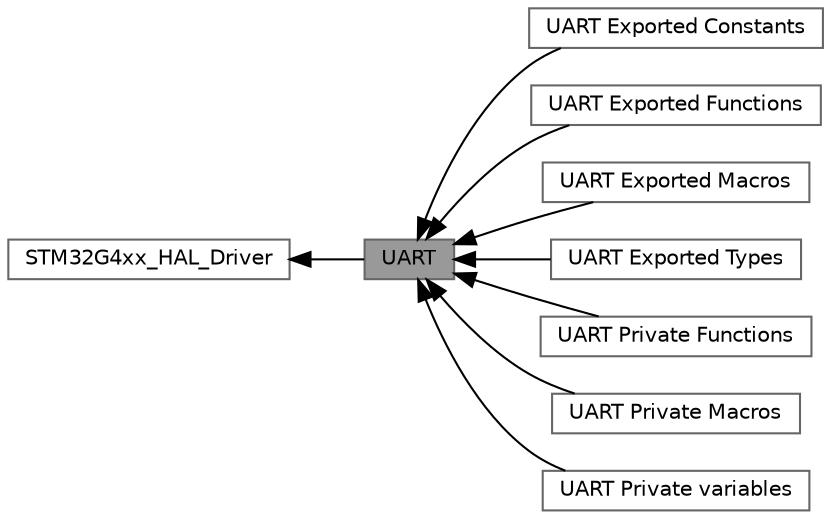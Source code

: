 digraph "UART"
{
 // LATEX_PDF_SIZE
  bgcolor="transparent";
  edge [fontname=Helvetica,fontsize=10,labelfontname=Helvetica,labelfontsize=10];
  node [fontname=Helvetica,fontsize=10,shape=box,height=0.2,width=0.4];
  rankdir=LR;
  Node2 [label="STM32G4xx_HAL_Driver",height=0.2,width=0.4,color="grey40", fillcolor="white", style="filled",URL="$group___s_t_m32_g4xx___h_a_l___driver.html",tooltip=" "];
  Node1 [label="UART",height=0.2,width=0.4,color="gray40", fillcolor="grey60", style="filled", fontcolor="black",tooltip="HAL UART module driver."];
  Node4 [label="UART Exported Constants",height=0.2,width=0.4,color="grey40", fillcolor="white", style="filled",URL="$group___u_a_r_t___exported___constants.html",tooltip=" "];
  Node8 [label="UART Exported Functions",height=0.2,width=0.4,color="grey40", fillcolor="white", style="filled",URL="$group___u_a_r_t___exported___functions.html",tooltip=" "];
  Node5 [label="UART Exported Macros",height=0.2,width=0.4,color="grey40", fillcolor="white", style="filled",URL="$group___u_a_r_t___exported___macros.html",tooltip=" "];
  Node3 [label="UART Exported Types",height=0.2,width=0.4,color="grey40", fillcolor="white", style="filled",URL="$group___u_a_r_t___exported___types.html",tooltip=" "];
  Node9 [label="UART Private Functions",height=0.2,width=0.4,color="grey40", fillcolor="white", style="filled",URL="$group___u_a_r_t___private___functions.html",tooltip=" "];
  Node6 [label="UART Private Macros",height=0.2,width=0.4,color="grey40", fillcolor="white", style="filled",URL="$group___u_a_r_t___private___macros.html",tooltip=" "];
  Node7 [label="UART Private variables",height=0.2,width=0.4,color="grey40", fillcolor="white", style="filled",URL="$group___u_a_r_t___private__variables.html",tooltip=" "];
  Node2->Node1 [shape=plaintext, dir="back", style="solid"];
  Node1->Node3 [shape=plaintext, dir="back", style="solid"];
  Node1->Node4 [shape=plaintext, dir="back", style="solid"];
  Node1->Node5 [shape=plaintext, dir="back", style="solid"];
  Node1->Node6 [shape=plaintext, dir="back", style="solid"];
  Node1->Node7 [shape=plaintext, dir="back", style="solid"];
  Node1->Node8 [shape=plaintext, dir="back", style="solid"];
  Node1->Node9 [shape=plaintext, dir="back", style="solid"];
}
